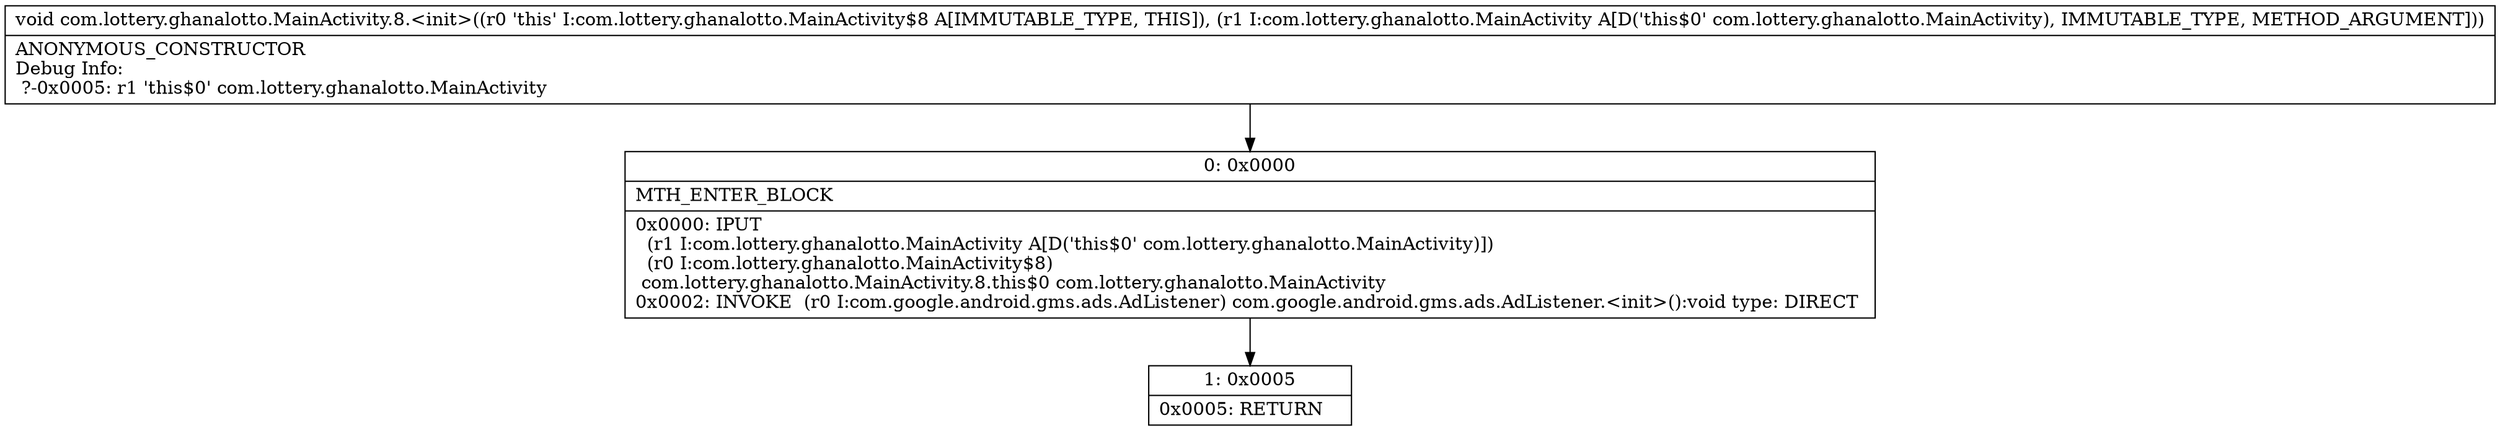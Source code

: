 digraph "CFG forcom.lottery.ghanalotto.MainActivity.8.\<init\>(Lcom\/lottery\/ghanalotto\/MainActivity;)V" {
Node_0 [shape=record,label="{0\:\ 0x0000|MTH_ENTER_BLOCK\l|0x0000: IPUT  \l  (r1 I:com.lottery.ghanalotto.MainActivity A[D('this$0' com.lottery.ghanalotto.MainActivity)])\l  (r0 I:com.lottery.ghanalotto.MainActivity$8)\l com.lottery.ghanalotto.MainActivity.8.this$0 com.lottery.ghanalotto.MainActivity \l0x0002: INVOKE  (r0 I:com.google.android.gms.ads.AdListener) com.google.android.gms.ads.AdListener.\<init\>():void type: DIRECT \l}"];
Node_1 [shape=record,label="{1\:\ 0x0005|0x0005: RETURN   \l}"];
MethodNode[shape=record,label="{void com.lottery.ghanalotto.MainActivity.8.\<init\>((r0 'this' I:com.lottery.ghanalotto.MainActivity$8 A[IMMUTABLE_TYPE, THIS]), (r1 I:com.lottery.ghanalotto.MainActivity A[D('this$0' com.lottery.ghanalotto.MainActivity), IMMUTABLE_TYPE, METHOD_ARGUMENT]))  | ANONYMOUS_CONSTRUCTOR\lDebug Info:\l  ?\-0x0005: r1 'this$0' com.lottery.ghanalotto.MainActivity\l}"];
MethodNode -> Node_0;
Node_0 -> Node_1;
}

